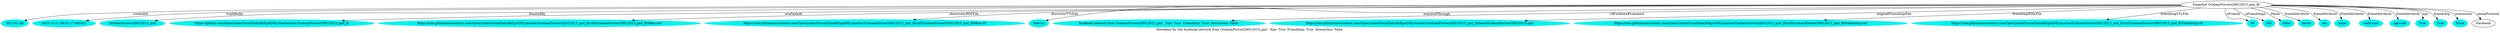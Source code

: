 digraph  {
	graph [label="Metadata for the facebook network from GrahamForrest28012013_gml . Ego: True. Friendship: True. Interaction: False."];
	node [label="\N"];
	167	 [color="#02F3F1",
		label="2013-01-28",
		style=filled];
	"Snapshot GrahamForrest28012013_gml_fb" -> 167	 [label=createdAt];
	168	 [color="#02F3F1",
		label="2015-12-11 08:03:17.840427",
		style=filled];
	"Snapshot GrahamForrest28012013_gml_fb" -> 168	 [label=triplifiedIn];
	169	 [color="#02F3F1",
		label=GrahamForrest28012013_gml,
		style=filled];
	"Snapshot GrahamForrest28012013_gml_fb" -> 169	 [label=donatedBy];
	170	 [color="#02F3F1",
		label="https://github.com/OpenLinkedSocialData/fbEgoGML/tree/master/GrahamForrest28012013_gml_fb",
		style=filled];
	"Snapshot GrahamForrest28012013_gml_fb" -> 170	 [label=availableAt];
	171	 [color="#02F3F1",
		label="https://raw.githubusercontent.com/OpenLinkedSocialData/fbEgoGML/master/GrahamForrest28012013_gml_fb/rdf/GrahamForrest28012013_gml_\
fbMeta.owl",
		style=filled];
	"Snapshot GrahamForrest28012013_gml_fb" -> 171	 [label=discorveryRDFFile];
	172	 [color="#02F3F1",
		label="https://raw.githubusercontent.com/OpenLinkedSocialData/fbEgoGML/master/GrahamForrest28012013_gml_fb/rdf/GrahamForrest28012013_gml_\
fbMeta.ttl",
		style=filled];
	"Snapshot GrahamForrest28012013_gml_fb" -> 172	 [label=discoveryTTLFile];
	173	 [color="#02F3F1",
		label=Netvizz,
		style=filled];
	"Snapshot GrahamForrest28012013_gml_fb" -> 173	 [label=acquiredThrough];
	174	 [color="#02F3F1",
		label="facebook network from GrahamForrest28012013_gml . Ego: True. Friendship: True. Interaction: False.",
		style=filled];
	"Snapshot GrahamForrest28012013_gml_fb" -> 174	 [label="rdf-schema#comment"];
	175	 [color="#02F3F1",
		label="https://raw.githubusercontent.com/OpenLinkedSocialData/fbEgoGML/master/GrahamForrest28012013_gml_fb/base/GrahamForrest28012013.gml",
		style=filled];
	"Snapshot GrahamForrest28012013_gml_fb" -> 175	 [label=originalFriendshipFile];
	176	 [color="#02F3F1",
		label="https://raw.githubusercontent.com/OpenLinkedSocialData/fbEgoGML/master/GrahamForrest28012013_gml_fb/rdf/GrahamForrest28012013_gml_\
fbFriendship.owl",
		style=filled];
	"Snapshot GrahamForrest28012013_gml_fb" -> 176	 [label=friendshipXMLFile];
	177	 [color="#02F3F1",
		label="https://raw.githubusercontent.com/OpenLinkedSocialData/fbEgoGML/master/GrahamForrest28012013_gml_fb/rdf/GrahamForrest28012013_gml_\
fbFriendship.ttl",
		style=filled];
	"Snapshot GrahamForrest28012013_gml_fb" -> 177	 [label=friendshipTTLFile];
	178	 [color="#02F3F1",
		label=90,
		style=filled];
	"Snapshot GrahamForrest28012013_gml_fb" -> 178	 [label=nFriends];
	179	 [color="#02F3F1",
		label=185,
		style=filled];
	"Snapshot GrahamForrest28012013_gml_fb" -> 179	 [label=nFriendships];
	180	 [color="#02F3F1",
		label=False,
		style=filled];
	"Snapshot GrahamForrest28012013_gml_fb" -> 180	 [label=fAnon];
	181	 [color="#02F3F1",
		label=locale,
		style=filled];
	"Snapshot GrahamForrest28012013_gml_fb" -> 181	 [label=friendAttribute];
	182	 [color="#02F3F1",
		label=sex,
		style=filled];
	"Snapshot GrahamForrest28012013_gml_fb" -> 182	 [label=friendAttribute];
	183	 [color="#02F3F1",
		label=name,
		style=filled];
	"Snapshot GrahamForrest28012013_gml_fb" -> 183	 [label=friendAttribute];
	184	 [color="#02F3F1",
		label=wallcount,
		style=filled];
	"Snapshot GrahamForrest28012013_gml_fb" -> 184	 [label=friendAttribute];
	185	 [color="#02F3F1",
		label=agerank,
		style=filled];
	"Snapshot GrahamForrest28012013_gml_fb" -> 185	 [label=friendAttribute];
	186	 [color="#02F3F1",
		label=True,
		style=filled];
	"Snapshot GrahamForrest28012013_gml_fb" -> 186	 [label=ego];
	187	 [color="#02F3F1",
		label=True,
		style=filled];
	"Snapshot GrahamForrest28012013_gml_fb" -> 187	 [label=friendship];
	188	 [color="#02F3F1",
		label=False,
		style=filled];
	"Snapshot GrahamForrest28012013_gml_fb" -> 188	 [label=interaction];
	"Snapshot GrahamForrest28012013_gml_fb" -> Facebook	 [label=socialProtocol];
}
